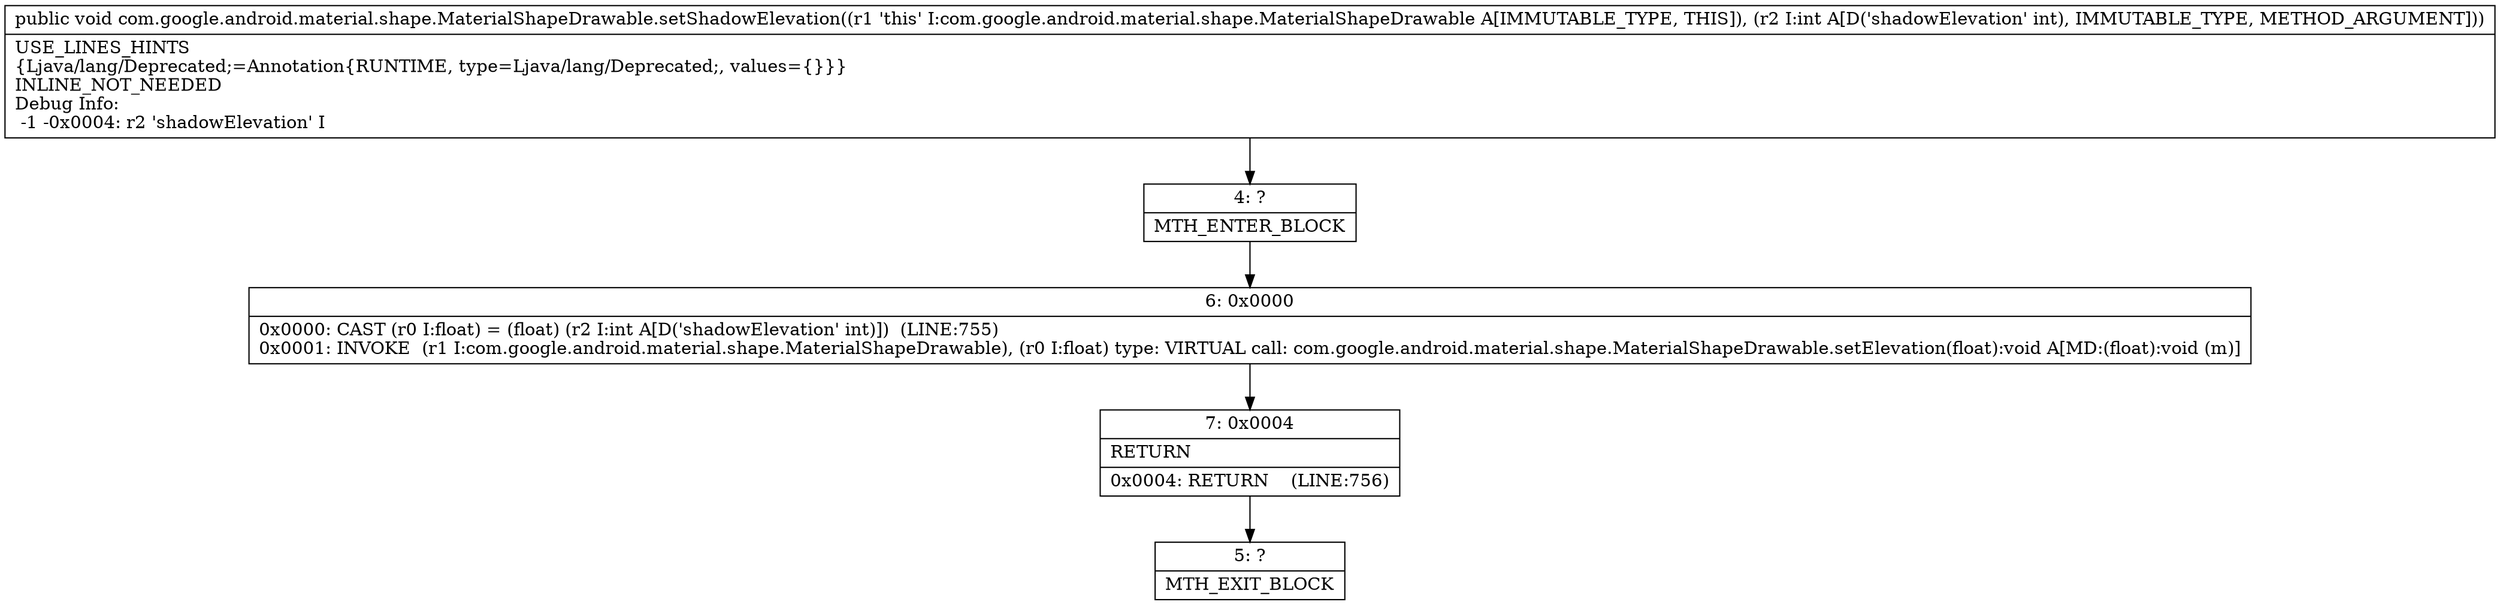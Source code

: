 digraph "CFG forcom.google.android.material.shape.MaterialShapeDrawable.setShadowElevation(I)V" {
Node_4 [shape=record,label="{4\:\ ?|MTH_ENTER_BLOCK\l}"];
Node_6 [shape=record,label="{6\:\ 0x0000|0x0000: CAST (r0 I:float) = (float) (r2 I:int A[D('shadowElevation' int)])  (LINE:755)\l0x0001: INVOKE  (r1 I:com.google.android.material.shape.MaterialShapeDrawable), (r0 I:float) type: VIRTUAL call: com.google.android.material.shape.MaterialShapeDrawable.setElevation(float):void A[MD:(float):void (m)]\l}"];
Node_7 [shape=record,label="{7\:\ 0x0004|RETURN\l|0x0004: RETURN    (LINE:756)\l}"];
Node_5 [shape=record,label="{5\:\ ?|MTH_EXIT_BLOCK\l}"];
MethodNode[shape=record,label="{public void com.google.android.material.shape.MaterialShapeDrawable.setShadowElevation((r1 'this' I:com.google.android.material.shape.MaterialShapeDrawable A[IMMUTABLE_TYPE, THIS]), (r2 I:int A[D('shadowElevation' int), IMMUTABLE_TYPE, METHOD_ARGUMENT]))  | USE_LINES_HINTS\l\{Ljava\/lang\/Deprecated;=Annotation\{RUNTIME, type=Ljava\/lang\/Deprecated;, values=\{\}\}\}\lINLINE_NOT_NEEDED\lDebug Info:\l  \-1 \-0x0004: r2 'shadowElevation' I\l}"];
MethodNode -> Node_4;Node_4 -> Node_6;
Node_6 -> Node_7;
Node_7 -> Node_5;
}

